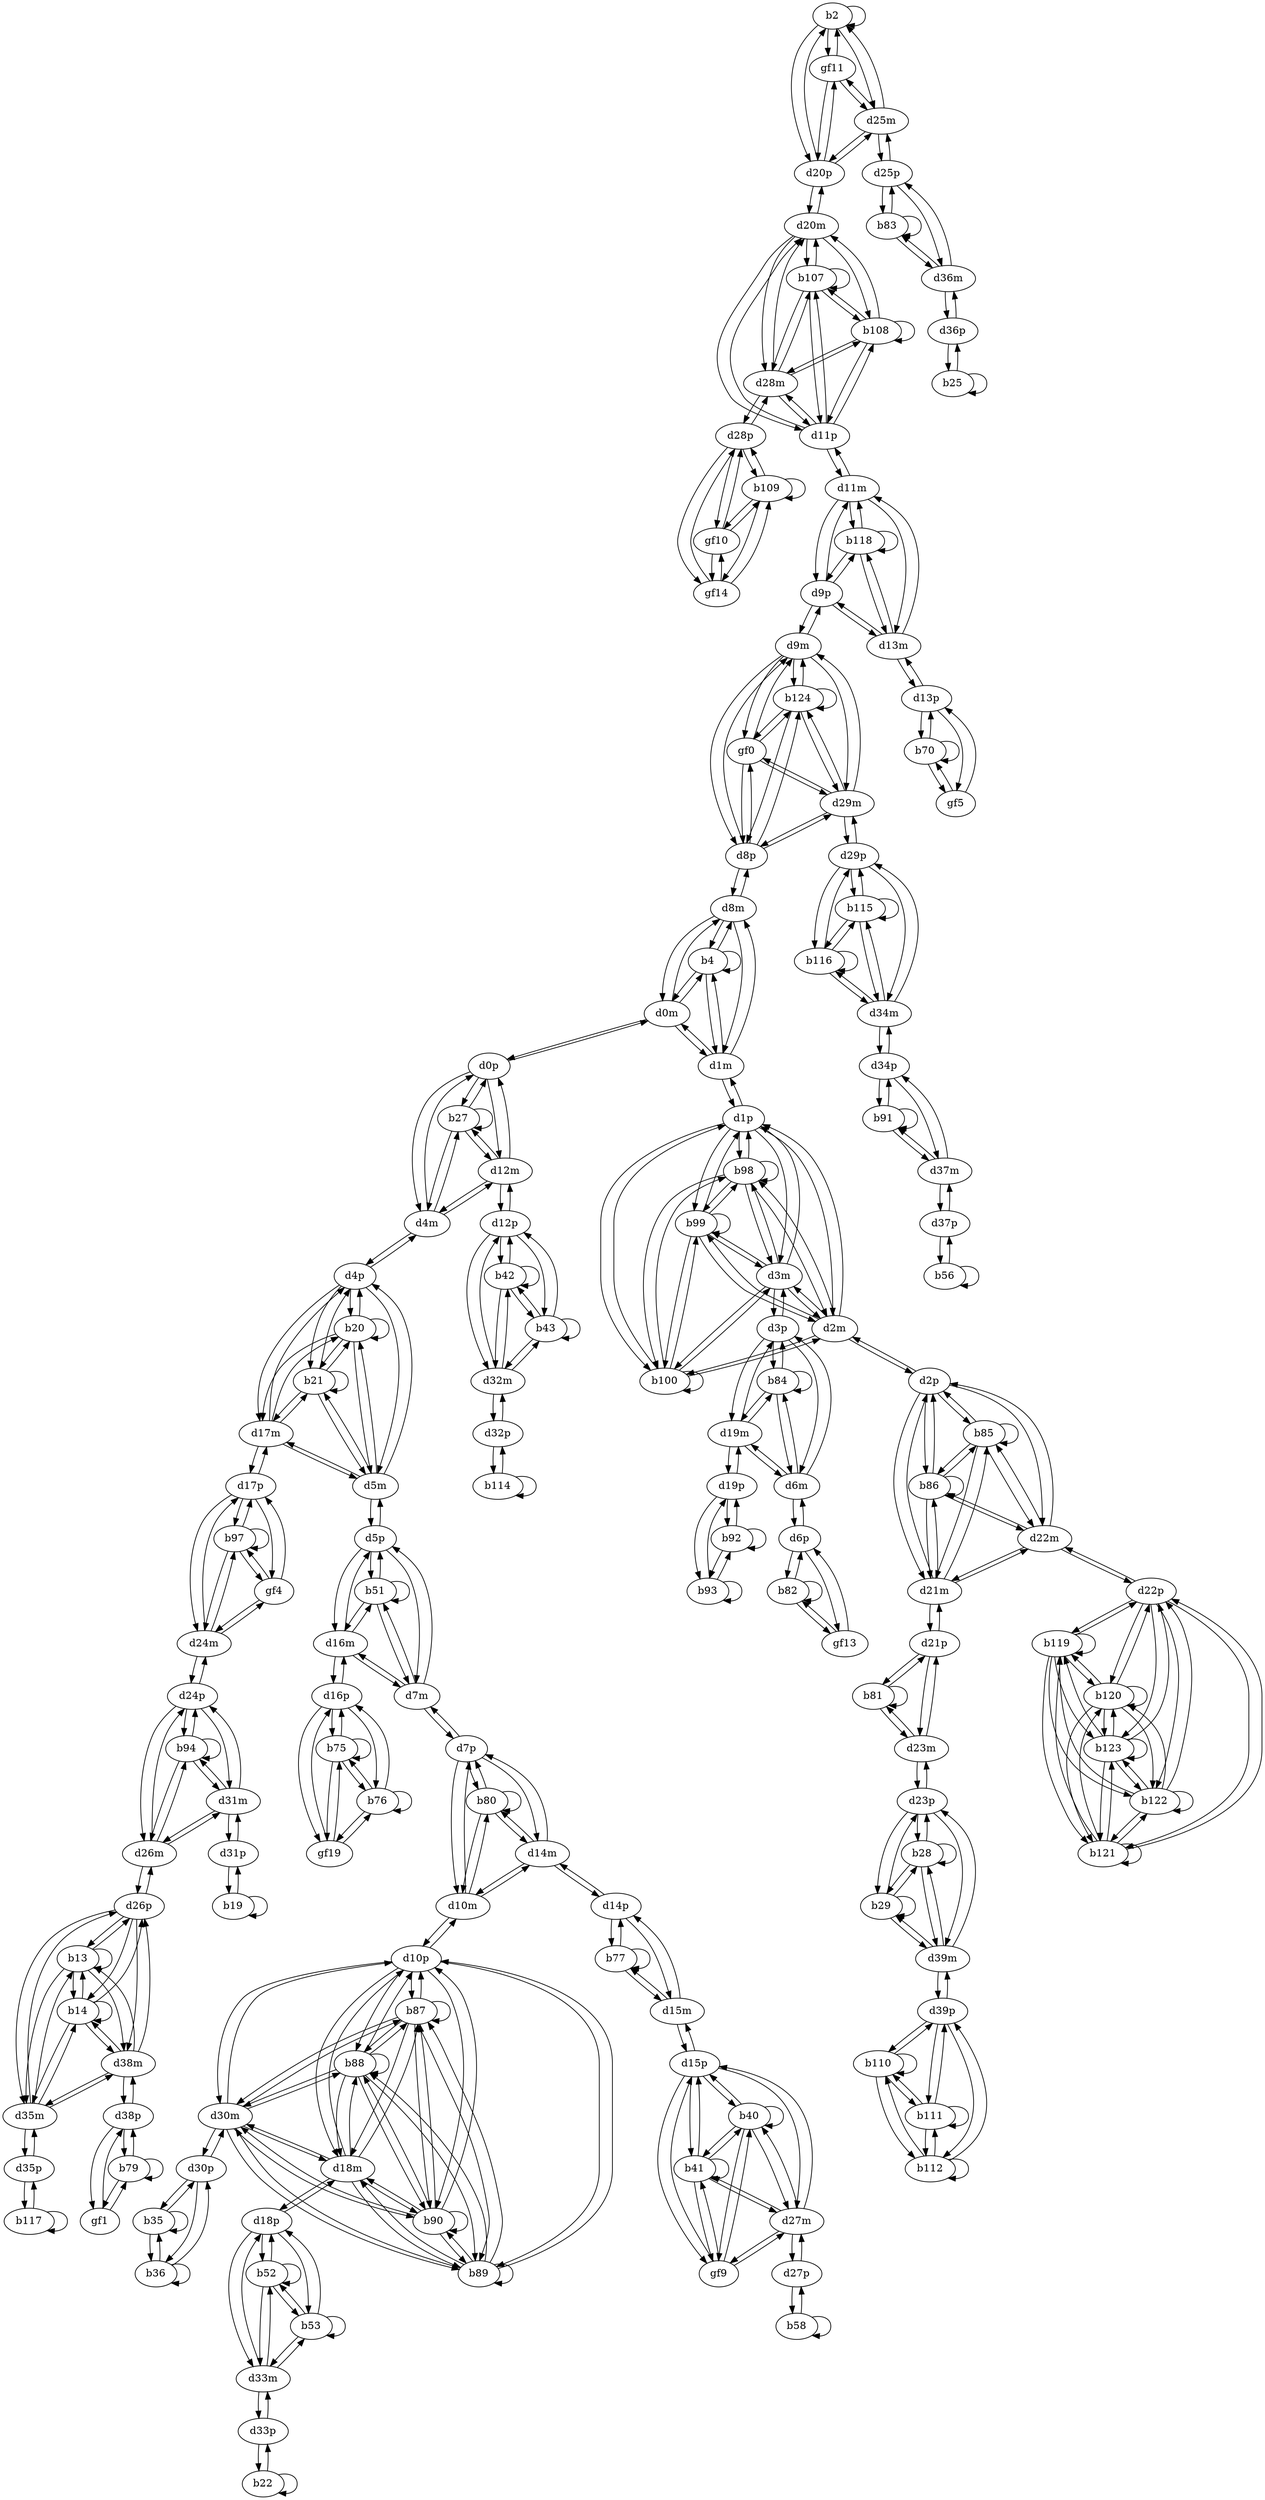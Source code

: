 digraph G {
  b2;
  gf11;
  b4;
  b13;
  b14;
  b19;
  b20;
  b21;
  b22;
  b25;
  b27;
  b28;
  b29;
  b35;
  b36;
  b40;
  b41;
  gf9;
  b42;
  b43;
  b51;
  b52;
  b53;
  b56;
  b58;
  b70;
  gf5;
  b75;
  b76;
  gf19;
  b77;
  b79;
  gf1;
  b80;
  b81;
  b82;
  gf13;
  b83;
  b84;
  b85;
  b86;
  b87;
  b88;
  b89;
  b90;
  b91;
  b92;
  b93;
  b94;
  b97;
  gf4;
  b98;
  b99;
  b100;
  b107;
  b108;
  b109;
  gf10;
  gf14;
  b110;
  b111;
  b112;
  b114;
  b115;
  b116;
  b117;
  b118;
  b119;
  b120;
  b121;
  b122;
  b123;
  b124;
  gf0;
  d0m;
  d0p;
  d1m;
  d1p;
  d2m;
  d2p;
  d3m;
  d3p;
  d4m;
  d4p;
  d5m;
  d5p;
  d6m;
  d6p;
  d7m;
  d7p;
  d8m;
  d8p;
  d9m;
  d9p;
  d10m;
  d10p;
  d11m;
  d11p;
  d12m;
  d12p;
  d13m;
  d13p;
  d14m;
  d14p;
  d15m;
  d15p;
  d16m;
  d16p;
  d17m;
  d17p;
  d18m;
  d18p;
  d19m;
  d19p;
  d20m;
  d20p;
  d21m;
  d21p;
  d22m;
  d22p;
  d23m;
  d23p;
  d24m;
  d24p;
  d25m;
  d25p;
  d26m;
  d26p;
  d27m;
  d27p;
  d28m;
  d28p;
  d29m;
  d29p;
  d30m;
  d30p;
  d31m;
  d31p;
  d32m;
  d32p;
  d33m;
  d33p;
  d34m;
  d34p;
  d35m;
  d35p;
  d36m;
  d36p;
  d37m;
  d37p;
  d38m;
  d38p;
  d39m;
  d39p;
  b2 -> b2;
  b2 -> gf11;
  gf11 -> b2;
  b4 -> b4;
  b13 -> b13;
  b13 -> b14;
  b14 -> b13;
  b14 -> b14;
  b19 -> b19;
  b20 -> b20;
  b20 -> b21;
  b21 -> b20;
  b21 -> b21;
  b22 -> b22;
  b25 -> b25;
  b27 -> b27;
  b28 -> b28;
  b28 -> b29;
  b29 -> b28;
  b29 -> b29;
  b35 -> b35;
  b35 -> b36;
  b36 -> b35;
  b36 -> b36;
  b40 -> b40;
  b40 -> b41;
  b40 -> gf9;
  b41 -> b40;
  b41 -> b41;
  b41 -> gf9;
  gf9 -> b40;
  gf9 -> b41;
  b42 -> b42;
  b42 -> b43;
  b43 -> b42;
  b43 -> b43;
  b51 -> b51;
  b52 -> b52;
  b52 -> b53;
  b53 -> b52;
  b53 -> b53;
  b56 -> b56;
  b58 -> b58;
  b70 -> b70;
  b70 -> gf5;
  gf5 -> b70;
  b75 -> b75;
  b75 -> b76;
  b75 -> gf19;
  b76 -> b75;
  b76 -> b76;
  b76 -> gf19;
  gf19 -> b75;
  gf19 -> b76;
  b77 -> b77;
  b79 -> b79;
  b79 -> gf1;
  gf1 -> b79;
  b80 -> b80;
  b81 -> b81;
  b82 -> b82;
  b82 -> gf13;
  gf13 -> b82;
  b83 -> b83;
  b84 -> b84;
  b85 -> b85;
  b85 -> b86;
  b86 -> b85;
  b86 -> b86;
  b87 -> b87;
  b87 -> b88;
  b87 -> b89;
  b87 -> b90;
  b88 -> b87;
  b88 -> b88;
  b88 -> b89;
  b88 -> b90;
  b89 -> b87;
  b89 -> b88;
  b89 -> b89;
  b89 -> b90;
  b90 -> b87;
  b90 -> b88;
  b90 -> b89;
  b90 -> b90;
  b91 -> b91;
  b92 -> b92;
  b92 -> b93;
  b93 -> b92;
  b93 -> b93;
  b94 -> b94;
  b97 -> b97;
  b97 -> gf4;
  gf4 -> b97;
  b98 -> b98;
  b98 -> b99;
  b98 -> b100;
  b99 -> b98;
  b99 -> b99;
  b99 -> b100;
  b100 -> b98;
  b100 -> b99;
  b100 -> b100;
  b107 -> b107;
  b107 -> b108;
  b108 -> b107;
  b108 -> b108;
  b109 -> b109;
  b109 -> gf10;
  b109 -> gf14;
  gf10 -> b109;
  gf10 -> gf14;
  gf14 -> b109;
  gf14 -> gf10;
  b110 -> b110;
  b110 -> b111;
  b110 -> b112;
  b111 -> b110;
  b111 -> b111;
  b111 -> b112;
  b112 -> b110;
  b112 -> b111;
  b112 -> b112;
  b114 -> b114;
  b115 -> b115;
  b115 -> b116;
  b116 -> b115;
  b116 -> b116;
  b117 -> b117;
  b118 -> b118;
  b119 -> b119;
  b119 -> b120;
  b119 -> b121;
  b119 -> b122;
  b119 -> b123;
  b120 -> b119;
  b120 -> b120;
  b120 -> b121;
  b120 -> b122;
  b120 -> b123;
  b121 -> b119;
  b121 -> b120;
  b121 -> b121;
  b121 -> b122;
  b121 -> b123;
  b122 -> b119;
  b122 -> b120;
  b122 -> b121;
  b122 -> b122;
  b122 -> b123;
  b123 -> b119;
  b123 -> b120;
  b123 -> b121;
  b123 -> b122;
  b123 -> b123;
  b124 -> b124;
  b124 -> gf0;
  gf0 -> b124;
  d0m -> d0p;
  d0p -> d0m;
  b4 -> d0m;
  d0m -> b4;
  b27 -> d0p;
  d0p -> b27;
  d1m -> d1p;
  d1p -> d1m;
  b4 -> d1m;
  d1m -> b4;
  b98 -> d1p;
  d1p -> b98;
  b99 -> d1p;
  d1p -> b99;
  b100 -> d1p;
  d1p -> b100;
  d2m -> d2p;
  d2p -> d2m;
  b98 -> d2m;
  d2m -> b98;
  b99 -> d2m;
  d2m -> b99;
  b100 -> d2m;
  d2m -> b100;
  b85 -> d2p;
  d2p -> b85;
  b86 -> d2p;
  d2p -> b86;
  d3m -> d3p;
  d3p -> d3m;
  b98 -> d3m;
  d3m -> b98;
  b99 -> d3m;
  d3m -> b99;
  b100 -> d3m;
  d3m -> b100;
  b84 -> d3p;
  d3p -> b84;
  d4m -> d4p;
  d4p -> d4m;
  b27 -> d4m;
  d4m -> b27;
  b20 -> d4p;
  d4p -> b20;
  b21 -> d4p;
  d4p -> b21;
  d5m -> d5p;
  d5p -> d5m;
  b20 -> d5m;
  d5m -> b20;
  b21 -> d5m;
  d5m -> b21;
  b51 -> d5p;
  d5p -> b51;
  d6m -> d6p;
  d6p -> d6m;
  b84 -> d6m;
  d6m -> b84;
  b82 -> d6p;
  d6p -> b82;
  gf13 -> d6p;
  d6p -> gf13;
  d7m -> d7p;
  d7p -> d7m;
  b51 -> d7m;
  d7m -> b51;
  b80 -> d7p;
  d7p -> b80;
  d8m -> d8p;
  d8p -> d8m;
  b4 -> d8m;
  d8m -> b4;
  b124 -> d8p;
  d8p -> b124;
  gf0 -> d8p;
  d8p -> gf0;
  d9m -> d9p;
  d9p -> d9m;
  b124 -> d9m;
  d9m -> b124;
  gf0 -> d9m;
  d9m -> gf0;
  b118 -> d9p;
  d9p -> b118;
  d10m -> d10p;
  d10p -> d10m;
  b80 -> d10m;
  d10m -> b80;
  b87 -> d10p;
  d10p -> b87;
  b88 -> d10p;
  d10p -> b88;
  b89 -> d10p;
  d10p -> b89;
  b90 -> d10p;
  d10p -> b90;
  d11m -> d11p;
  d11p -> d11m;
  b118 -> d11m;
  d11m -> b118;
  b107 -> d11p;
  d11p -> b107;
  b108 -> d11p;
  d11p -> b108;
  d12m -> d12p;
  d12p -> d12m;
  b27 -> d12m;
  d12m -> b27;
  b42 -> d12p;
  d12p -> b42;
  b43 -> d12p;
  d12p -> b43;
  d13m -> d13p;
  d13p -> d13m;
  b118 -> d13m;
  d13m -> b118;
  b70 -> d13p;
  d13p -> b70;
  gf5 -> d13p;
  d13p -> gf5;
  d14m -> d14p;
  d14p -> d14m;
  b80 -> d14m;
  d14m -> b80;
  b77 -> d14p;
  d14p -> b77;
  d15m -> d15p;
  d15p -> d15m;
  b77 -> d15m;
  d15m -> b77;
  b40 -> d15p;
  d15p -> b40;
  b41 -> d15p;
  d15p -> b41;
  gf9 -> d15p;
  d15p -> gf9;
  d16m -> d16p;
  d16p -> d16m;
  b51 -> d16m;
  d16m -> b51;
  b75 -> d16p;
  d16p -> b75;
  b76 -> d16p;
  d16p -> b76;
  gf19 -> d16p;
  d16p -> gf19;
  d17m -> d17p;
  d17p -> d17m;
  b20 -> d17m;
  d17m -> b20;
  b21 -> d17m;
  d17m -> b21;
  b97 -> d17p;
  d17p -> b97;
  gf4 -> d17p;
  d17p -> gf4;
  d18m -> d18p;
  d18p -> d18m;
  b87 -> d18m;
  d18m -> b87;
  b88 -> d18m;
  d18m -> b88;
  b89 -> d18m;
  d18m -> b89;
  b90 -> d18m;
  d18m -> b90;
  b52 -> d18p;
  d18p -> b52;
  b53 -> d18p;
  d18p -> b53;
  d19m -> d19p;
  d19p -> d19m;
  b84 -> d19m;
  d19m -> b84;
  b92 -> d19p;
  d19p -> b92;
  b93 -> d19p;
  d19p -> b93;
  d20m -> d20p;
  d20p -> d20m;
  b107 -> d20m;
  d20m -> b107;
  b108 -> d20m;
  d20m -> b108;
  b2 -> d20p;
  d20p -> b2;
  gf11 -> d20p;
  d20p -> gf11;
  d21m -> d21p;
  d21p -> d21m;
  b85 -> d21m;
  d21m -> b85;
  b86 -> d21m;
  d21m -> b86;
  b81 -> d21p;
  d21p -> b81;
  d22m -> d22p;
  d22p -> d22m;
  b85 -> d22m;
  d22m -> b85;
  b86 -> d22m;
  d22m -> b86;
  b119 -> d22p;
  d22p -> b119;
  b120 -> d22p;
  d22p -> b120;
  b121 -> d22p;
  d22p -> b121;
  b122 -> d22p;
  d22p -> b122;
  b123 -> d22p;
  d22p -> b123;
  d23m -> d23p;
  d23p -> d23m;
  b81 -> d23m;
  d23m -> b81;
  b28 -> d23p;
  d23p -> b28;
  b29 -> d23p;
  d23p -> b29;
  d24m -> d24p;
  d24p -> d24m;
  b97 -> d24m;
  d24m -> b97;
  gf4 -> d24m;
  d24m -> gf4;
  b94 -> d24p;
  d24p -> b94;
  d25m -> d25p;
  d25p -> d25m;
  b2 -> d25m;
  d25m -> b2;
  gf11 -> d25m;
  d25m -> gf11;
  b83 -> d25p;
  d25p -> b83;
  d26m -> d26p;
  d26p -> d26m;
  b94 -> d26m;
  d26m -> b94;
  b13 -> d26p;
  d26p -> b13;
  b14 -> d26p;
  d26p -> b14;
  d27m -> d27p;
  d27p -> d27m;
  b40 -> d27m;
  d27m -> b40;
  b41 -> d27m;
  d27m -> b41;
  gf9 -> d27m;
  d27m -> gf9;
  b58 -> d27p;
  d27p -> b58;
  d28m -> d28p;
  d28p -> d28m;
  b107 -> d28m;
  d28m -> b107;
  b108 -> d28m;
  d28m -> b108;
  b109 -> d28p;
  d28p -> b109;
  gf10 -> d28p;
  d28p -> gf10;
  gf14 -> d28p;
  d28p -> gf14;
  d29m -> d29p;
  d29p -> d29m;
  b124 -> d29m;
  d29m -> b124;
  gf0 -> d29m;
  d29m -> gf0;
  b115 -> d29p;
  d29p -> b115;
  b116 -> d29p;
  d29p -> b116;
  d30m -> d30p;
  d30p -> d30m;
  b87 -> d30m;
  d30m -> b87;
  b88 -> d30m;
  d30m -> b88;
  b89 -> d30m;
  d30m -> b89;
  b90 -> d30m;
  d30m -> b90;
  b35 -> d30p;
  d30p -> b35;
  b36 -> d30p;
  d30p -> b36;
  d31m -> d31p;
  d31p -> d31m;
  b94 -> d31m;
  d31m -> b94;
  b19 -> d31p;
  d31p -> b19;
  d32m -> d32p;
  d32p -> d32m;
  b42 -> d32m;
  d32m -> b42;
  b43 -> d32m;
  d32m -> b43;
  b114 -> d32p;
  d32p -> b114;
  d33m -> d33p;
  d33p -> d33m;
  b52 -> d33m;
  d33m -> b52;
  b53 -> d33m;
  d33m -> b53;
  b22 -> d33p;
  d33p -> b22;
  d34m -> d34p;
  d34p -> d34m;
  b115 -> d34m;
  d34m -> b115;
  b116 -> d34m;
  d34m -> b116;
  b91 -> d34p;
  d34p -> b91;
  d35m -> d35p;
  d35p -> d35m;
  b13 -> d35m;
  d35m -> b13;
  b14 -> d35m;
  d35m -> b14;
  b117 -> d35p;
  d35p -> b117;
  d36m -> d36p;
  d36p -> d36m;
  b83 -> d36m;
  d36m -> b83;
  b25 -> d36p;
  d36p -> b25;
  d37m -> d37p;
  d37p -> d37m;
  b91 -> d37m;
  d37m -> b91;
  b56 -> d37p;
  d37p -> b56;
  d38m -> d38p;
  d38p -> d38m;
  b13 -> d38m;
  d38m -> b13;
  b14 -> d38m;
  d38m -> b14;
  b79 -> d38p;
  d38p -> b79;
  gf1 -> d38p;
  d38p -> gf1;
  d39m -> d39p;
  d39p -> d39m;
  b28 -> d39m;
  d39m -> b28;
  b29 -> d39m;
  d39m -> b29;
  b110 -> d39p;
  d39p -> b110;
  b111 -> d39p;
  d39p -> b111;
  b112 -> d39p;
  d39p -> b112;
  d20p -> d25m;
  d25m -> d20p;
  d0m -> d1m;
  d0m -> d8m;
  d1m -> d0m;
  d1m -> d8m;
  d8m -> d0m;
  d8m -> d1m;
  d26p -> d35m;
  d26p -> d38m;
  d35m -> d26p;
  d35m -> d38m;
  d38m -> d26p;
  d38m -> d35m;
  d4p -> d5m;
  d4p -> d17m;
  d5m -> d4p;
  d5m -> d17m;
  d17m -> d4p;
  d17m -> d5m;
  d0p -> d4m;
  d0p -> d12m;
  d4m -> d0p;
  d4m -> d12m;
  d12m -> d0p;
  d12m -> d4m;
  d23p -> d39m;
  d39m -> d23p;
  d15p -> d27m;
  d27m -> d15p;
  d12p -> d32m;
  d32m -> d12p;
  d5p -> d7m;
  d5p -> d16m;
  d7m -> d5p;
  d7m -> d16m;
  d16m -> d5p;
  d16m -> d7m;
  d18p -> d33m;
  d33m -> d18p;
  d14p -> d15m;
  d15m -> d14p;
  d7p -> d10m;
  d7p -> d14m;
  d10m -> d7p;
  d10m -> d14m;
  d14m -> d7p;
  d14m -> d10m;
  d21p -> d23m;
  d23m -> d21p;
  d25p -> d36m;
  d36m -> d25p;
  d3p -> d6m;
  d3p -> d19m;
  d6m -> d3p;
  d6m -> d19m;
  d19m -> d3p;
  d19m -> d6m;
  d2p -> d21m;
  d2p -> d22m;
  d21m -> d2p;
  d21m -> d22m;
  d22m -> d2p;
  d22m -> d21m;
  d10p -> d18m;
  d10p -> d30m;
  d18m -> d10p;
  d18m -> d30m;
  d30m -> d10p;
  d30m -> d18m;
  d34p -> d37m;
  d37m -> d34p;
  d24p -> d26m;
  d24p -> d31m;
  d26m -> d24p;
  d26m -> d31m;
  d31m -> d24p;
  d31m -> d26m;
  d17p -> d24m;
  d24m -> d17p;
  d1p -> d2m;
  d1p -> d3m;
  d2m -> d1p;
  d2m -> d3m;
  d3m -> d1p;
  d3m -> d2m;
  d11p -> d20m;
  d11p -> d28m;
  d20m -> d11p;
  d20m -> d28m;
  d28m -> d11p;
  d28m -> d20m;
  d29p -> d34m;
  d34m -> d29p;
  d9p -> d11m;
  d9p -> d13m;
  d11m -> d9p;
  d11m -> d13m;
  d13m -> d9p;
  d13m -> d11m;
  d8p -> d9m;
  d8p -> d29m;
  d9m -> d8p;
  d9m -> d29m;
  d29m -> d8p;
  d29m -> d9m;
}

